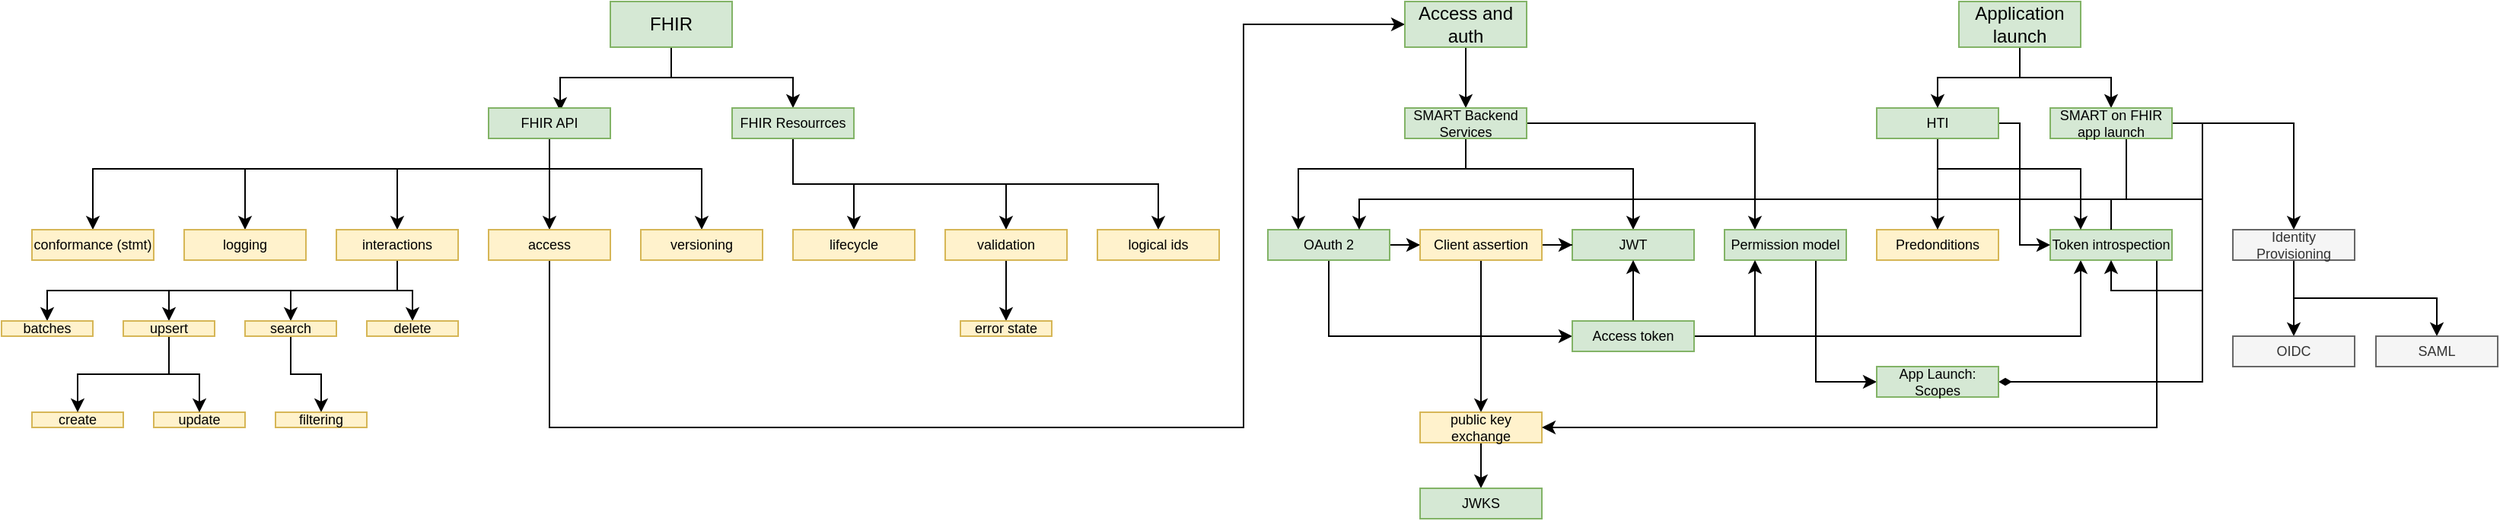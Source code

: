 <mxfile version="20.8.16" type="github">
  <diagram id="DvguWGb7dUAozggNGODF" name="Page-1">
    <mxGraphModel dx="1010" dy="680" grid="1" gridSize="10" guides="1" tooltips="1" connect="1" arrows="1" fold="1" page="1" pageScale="1" pageWidth="827" pageHeight="1169" math="0" shadow="0">
      <root>
        <mxCell id="0" />
        <mxCell id="1" parent="0" />
        <mxCell id="hcNDKkNCzdNM3mMrw2a3-21" style="edgeStyle=orthogonalEdgeStyle;rounded=0;orthogonalLoop=1;jettySize=auto;html=1;entryX=0.588;entryY=0.1;entryDx=0;entryDy=0;entryPerimeter=0;fontSize=9;" parent="1" source="hcNDKkNCzdNM3mMrw2a3-1" target="hcNDKkNCzdNM3mMrw2a3-2" edge="1">
          <mxGeometry relative="1" as="geometry" />
        </mxCell>
        <mxCell id="hcNDKkNCzdNM3mMrw2a3-22" style="edgeStyle=orthogonalEdgeStyle;rounded=0;orthogonalLoop=1;jettySize=auto;html=1;entryX=0.5;entryY=0;entryDx=0;entryDy=0;fontSize=9;" parent="1" source="hcNDKkNCzdNM3mMrw2a3-1" target="hcNDKkNCzdNM3mMrw2a3-3" edge="1">
          <mxGeometry relative="1" as="geometry" />
        </mxCell>
        <mxCell id="hcNDKkNCzdNM3mMrw2a3-1" value="FHIR" style="rounded=0;whiteSpace=wrap;html=1;fillColor=#d5e8d4;strokeColor=#82b366;" parent="1" vertex="1">
          <mxGeometry x="414" y="100" width="80" height="30" as="geometry" />
        </mxCell>
        <mxCell id="hcNDKkNCzdNM3mMrw2a3-26" style="edgeStyle=orthogonalEdgeStyle;rounded=0;orthogonalLoop=1;jettySize=auto;html=1;entryX=0.5;entryY=0;entryDx=0;entryDy=0;fontSize=9;" parent="1" source="hcNDKkNCzdNM3mMrw2a3-2" target="hcNDKkNCzdNM3mMrw2a3-16" edge="1">
          <mxGeometry relative="1" as="geometry">
            <Array as="points">
              <mxPoint x="374" y="210" />
              <mxPoint x="474" y="210" />
            </Array>
          </mxGeometry>
        </mxCell>
        <mxCell id="hcNDKkNCzdNM3mMrw2a3-27" style="edgeStyle=orthogonalEdgeStyle;rounded=0;orthogonalLoop=1;jettySize=auto;html=1;entryX=0.5;entryY=0;entryDx=0;entryDy=0;fontSize=9;" parent="1" source="hcNDKkNCzdNM3mMrw2a3-2" target="hcNDKkNCzdNM3mMrw2a3-15" edge="1">
          <mxGeometry relative="1" as="geometry" />
        </mxCell>
        <mxCell id="hcNDKkNCzdNM3mMrw2a3-28" style="edgeStyle=orthogonalEdgeStyle;rounded=0;orthogonalLoop=1;jettySize=auto;html=1;entryX=0.5;entryY=0;entryDx=0;entryDy=0;fontSize=9;" parent="1" source="hcNDKkNCzdNM3mMrw2a3-2" target="hcNDKkNCzdNM3mMrw2a3-12" edge="1">
          <mxGeometry relative="1" as="geometry">
            <Array as="points">
              <mxPoint x="374" y="210" />
              <mxPoint x="274" y="210" />
            </Array>
          </mxGeometry>
        </mxCell>
        <mxCell id="hcNDKkNCzdNM3mMrw2a3-29" style="edgeStyle=orthogonalEdgeStyle;rounded=0;orthogonalLoop=1;jettySize=auto;html=1;fontSize=9;" parent="1" source="hcNDKkNCzdNM3mMrw2a3-2" target="hcNDKkNCzdNM3mMrw2a3-10" edge="1">
          <mxGeometry relative="1" as="geometry">
            <Array as="points">
              <mxPoint x="374" y="210" />
              <mxPoint x="174" y="210" />
            </Array>
          </mxGeometry>
        </mxCell>
        <mxCell id="hcNDKkNCzdNM3mMrw2a3-30" style="edgeStyle=orthogonalEdgeStyle;rounded=0;orthogonalLoop=1;jettySize=auto;html=1;entryX=0.5;entryY=0;entryDx=0;entryDy=0;fontSize=9;" parent="1" source="hcNDKkNCzdNM3mMrw2a3-2" target="hcNDKkNCzdNM3mMrw2a3-9" edge="1">
          <mxGeometry relative="1" as="geometry">
            <Array as="points">
              <mxPoint x="374" y="210" />
              <mxPoint x="74" y="210" />
            </Array>
          </mxGeometry>
        </mxCell>
        <mxCell id="hcNDKkNCzdNM3mMrw2a3-2" value="&lt;font style=&quot;font-size: 9px;&quot;&gt;FHIR API&lt;/font&gt;" style="rounded=0;whiteSpace=wrap;html=1;fillColor=#d5e8d4;strokeColor=#82b366;fontSize=9;" parent="1" vertex="1">
          <mxGeometry x="334" y="170" width="80" height="20" as="geometry" />
        </mxCell>
        <mxCell id="hcNDKkNCzdNM3mMrw2a3-23" style="edgeStyle=orthogonalEdgeStyle;rounded=0;orthogonalLoop=1;jettySize=auto;html=1;entryX=0.5;entryY=0;entryDx=0;entryDy=0;fontSize=9;" parent="1" source="hcNDKkNCzdNM3mMrw2a3-3" target="hcNDKkNCzdNM3mMrw2a3-17" edge="1">
          <mxGeometry relative="1" as="geometry" />
        </mxCell>
        <mxCell id="hcNDKkNCzdNM3mMrw2a3-24" style="edgeStyle=orthogonalEdgeStyle;rounded=0;orthogonalLoop=1;jettySize=auto;html=1;entryX=0.5;entryY=0;entryDx=0;entryDy=0;fontSize=9;" parent="1" source="hcNDKkNCzdNM3mMrw2a3-3" target="hcNDKkNCzdNM3mMrw2a3-18" edge="1">
          <mxGeometry relative="1" as="geometry">
            <Array as="points">
              <mxPoint x="534" y="220" />
              <mxPoint x="674" y="220" />
            </Array>
          </mxGeometry>
        </mxCell>
        <mxCell id="hcNDKkNCzdNM3mMrw2a3-25" style="edgeStyle=orthogonalEdgeStyle;rounded=0;orthogonalLoop=1;jettySize=auto;html=1;fontSize=9;" parent="1" source="hcNDKkNCzdNM3mMrw2a3-3" target="hcNDKkNCzdNM3mMrw2a3-19" edge="1">
          <mxGeometry relative="1" as="geometry">
            <Array as="points">
              <mxPoint x="534" y="220" />
              <mxPoint x="774" y="220" />
            </Array>
          </mxGeometry>
        </mxCell>
        <mxCell id="hcNDKkNCzdNM3mMrw2a3-3" value="&lt;font style=&quot;font-size: 9px;&quot;&gt;FHIR Resourrces&lt;/font&gt;" style="rounded=0;whiteSpace=wrap;html=1;fillColor=#d5e8d4;strokeColor=#82b366;fontSize=9;" parent="1" vertex="1">
          <mxGeometry x="494" y="170" width="80" height="20" as="geometry" />
        </mxCell>
        <mxCell id="hcNDKkNCzdNM3mMrw2a3-9" value="&lt;span style=&quot;text-align: start;&quot;&gt;conformance (stmt)&lt;/span&gt;" style="rounded=0;whiteSpace=wrap;html=1;fontSize=9;fillColor=#fff2cc;strokeColor=#d6b656;" parent="1" vertex="1">
          <mxGeometry x="34" y="250" width="80" height="20" as="geometry" />
        </mxCell>
        <mxCell id="hcNDKkNCzdNM3mMrw2a3-10" value="&lt;div style=&quot;text-align: start;&quot;&gt;logging&lt;/div&gt;" style="rounded=0;whiteSpace=wrap;html=1;fontSize=9;fillColor=#fff2cc;strokeColor=#d6b656;" parent="1" vertex="1">
          <mxGeometry x="134" y="250" width="80" height="20" as="geometry" />
        </mxCell>
        <mxCell id="hcNDKkNCzdNM3mMrw2a3-54" style="edgeStyle=orthogonalEdgeStyle;rounded=0;orthogonalLoop=1;jettySize=auto;html=1;entryX=0.5;entryY=0;entryDx=0;entryDy=0;fontSize=9;" parent="1" source="hcNDKkNCzdNM3mMrw2a3-12" target="hcNDKkNCzdNM3mMrw2a3-40" edge="1">
          <mxGeometry relative="1" as="geometry" />
        </mxCell>
        <mxCell id="hcNDKkNCzdNM3mMrw2a3-55" style="edgeStyle=orthogonalEdgeStyle;rounded=0;orthogonalLoop=1;jettySize=auto;html=1;entryX=0.5;entryY=0;entryDx=0;entryDy=0;fontSize=9;" parent="1" source="hcNDKkNCzdNM3mMrw2a3-12" target="hcNDKkNCzdNM3mMrw2a3-38" edge="1">
          <mxGeometry relative="1" as="geometry" />
        </mxCell>
        <mxCell id="hcNDKkNCzdNM3mMrw2a3-56" style="edgeStyle=orthogonalEdgeStyle;rounded=0;orthogonalLoop=1;jettySize=auto;html=1;entryX=0.5;entryY=0;entryDx=0;entryDy=0;fontSize=9;" parent="1" source="hcNDKkNCzdNM3mMrw2a3-12" target="hcNDKkNCzdNM3mMrw2a3-42" edge="1">
          <mxGeometry relative="1" as="geometry">
            <Array as="points">
              <mxPoint x="274" y="290" />
              <mxPoint x="124" y="290" />
            </Array>
          </mxGeometry>
        </mxCell>
        <mxCell id="hcNDKkNCzdNM3mMrw2a3-57" style="edgeStyle=orthogonalEdgeStyle;rounded=0;orthogonalLoop=1;jettySize=auto;html=1;entryX=0.5;entryY=0;entryDx=0;entryDy=0;fontSize=9;" parent="1" source="hcNDKkNCzdNM3mMrw2a3-12" target="hcNDKkNCzdNM3mMrw2a3-31" edge="1">
          <mxGeometry relative="1" as="geometry">
            <Array as="points">
              <mxPoint x="274" y="290" />
              <mxPoint x="44" y="290" />
            </Array>
          </mxGeometry>
        </mxCell>
        <mxCell id="hcNDKkNCzdNM3mMrw2a3-12" value="&lt;div style=&quot;text-align: start;&quot;&gt;interactions&lt;/div&gt;" style="rounded=0;whiteSpace=wrap;html=1;fontSize=9;fillColor=#fff2cc;strokeColor=#d6b656;" parent="1" vertex="1">
          <mxGeometry x="234" y="250" width="80" height="20" as="geometry" />
        </mxCell>
        <mxCell id="hcNDKkNCzdNM3mMrw2a3-88" style="edgeStyle=orthogonalEdgeStyle;rounded=0;orthogonalLoop=1;jettySize=auto;html=1;entryX=0;entryY=0.5;entryDx=0;entryDy=0;fontSize=9;exitX=0.5;exitY=1;exitDx=0;exitDy=0;" parent="1" target="hcNDKkNCzdNM3mMrw2a3-58" edge="1" source="hcNDKkNCzdNM3mMrw2a3-15">
          <mxGeometry relative="1" as="geometry">
            <Array as="points">
              <mxPoint x="374" y="380" />
              <mxPoint x="830" y="380" />
              <mxPoint x="830" y="115" />
            </Array>
            <mxPoint x="290" y="290" as="sourcePoint" />
          </mxGeometry>
        </mxCell>
        <mxCell id="hcNDKkNCzdNM3mMrw2a3-15" value="&lt;div style=&quot;text-align: start;&quot;&gt;access&lt;/div&gt;" style="rounded=0;whiteSpace=wrap;html=1;fontSize=9;fillColor=#fff2cc;strokeColor=#d6b656;" parent="1" vertex="1">
          <mxGeometry x="334" y="250" width="80" height="20" as="geometry" />
        </mxCell>
        <mxCell id="hcNDKkNCzdNM3mMrw2a3-16" value="&lt;div style=&quot;text-align: start;&quot;&gt;versioning&lt;/div&gt;" style="rounded=0;whiteSpace=wrap;html=1;fontSize=9;fillColor=#fff2cc;strokeColor=#d6b656;" parent="1" vertex="1">
          <mxGeometry x="434" y="250" width="80" height="20" as="geometry" />
        </mxCell>
        <mxCell id="hcNDKkNCzdNM3mMrw2a3-17" value="&lt;div style=&quot;text-align: start;&quot;&gt;lifecycle&lt;/div&gt;" style="rounded=0;whiteSpace=wrap;html=1;fontSize=9;fillColor=#fff2cc;strokeColor=#d6b656;" parent="1" vertex="1">
          <mxGeometry x="534" y="250" width="80" height="20" as="geometry" />
        </mxCell>
        <mxCell id="hcNDKkNCzdNM3mMrw2a3-53" style="edgeStyle=orthogonalEdgeStyle;rounded=0;orthogonalLoop=1;jettySize=auto;html=1;entryX=0.5;entryY=0;entryDx=0;entryDy=0;fontSize=9;" parent="1" source="hcNDKkNCzdNM3mMrw2a3-18" target="hcNDKkNCzdNM3mMrw2a3-52" edge="1">
          <mxGeometry relative="1" as="geometry" />
        </mxCell>
        <mxCell id="hcNDKkNCzdNM3mMrw2a3-18" value="&lt;div style=&quot;text-align: start;&quot;&gt;validation&lt;/div&gt;" style="rounded=0;whiteSpace=wrap;html=1;fontSize=9;fillColor=#fff2cc;strokeColor=#d6b656;" parent="1" vertex="1">
          <mxGeometry x="634" y="250" width="80" height="20" as="geometry" />
        </mxCell>
        <mxCell id="hcNDKkNCzdNM3mMrw2a3-19" value="&lt;div style=&quot;text-align: start;&quot;&gt;logical ids&lt;/div&gt;" style="rounded=0;whiteSpace=wrap;html=1;fontSize=9;fillColor=#fff2cc;strokeColor=#d6b656;" parent="1" vertex="1">
          <mxGeometry x="734" y="250" width="80" height="20" as="geometry" />
        </mxCell>
        <mxCell id="hcNDKkNCzdNM3mMrw2a3-31" value="&lt;span style=&quot;text-align: start;&quot;&gt;batches&lt;/span&gt;" style="rounded=0;whiteSpace=wrap;html=1;fontSize=9;fillColor=#fff2cc;strokeColor=#d6b656;" parent="1" vertex="1">
          <mxGeometry x="14" y="310" width="60" height="10" as="geometry" />
        </mxCell>
        <mxCell id="hcNDKkNCzdNM3mMrw2a3-37" value="&lt;div style=&quot;text-align: start;&quot;&gt;create&lt;/div&gt;" style="rounded=0;whiteSpace=wrap;html=1;fontSize=9;fillColor=#fff2cc;strokeColor=#d6b656;" parent="1" vertex="1">
          <mxGeometry x="34" y="370" width="60" height="10" as="geometry" />
        </mxCell>
        <mxCell id="hcNDKkNCzdNM3mMrw2a3-48" style="edgeStyle=orthogonalEdgeStyle;rounded=0;orthogonalLoop=1;jettySize=auto;html=1;entryX=0.5;entryY=0;entryDx=0;entryDy=0;fontSize=9;" parent="1" source="hcNDKkNCzdNM3mMrw2a3-38" target="hcNDKkNCzdNM3mMrw2a3-45" edge="1">
          <mxGeometry relative="1" as="geometry" />
        </mxCell>
        <mxCell id="hcNDKkNCzdNM3mMrw2a3-38" value="&lt;div style=&quot;text-align: start;&quot;&gt;search&lt;/div&gt;" style="rounded=0;whiteSpace=wrap;html=1;fontSize=9;fillColor=#fff2cc;strokeColor=#d6b656;" parent="1" vertex="1">
          <mxGeometry x="174" y="310" width="60" height="10" as="geometry" />
        </mxCell>
        <mxCell id="hcNDKkNCzdNM3mMrw2a3-39" value="&lt;div style=&quot;text-align: start;&quot;&gt;update&lt;/div&gt;" style="rounded=0;whiteSpace=wrap;html=1;fontSize=9;fillColor=#fff2cc;strokeColor=#d6b656;" parent="1" vertex="1">
          <mxGeometry x="114" y="370" width="60" height="10" as="geometry" />
        </mxCell>
        <mxCell id="hcNDKkNCzdNM3mMrw2a3-40" value="&lt;div style=&quot;text-align: start;&quot;&gt;delete&lt;/div&gt;" style="rounded=0;whiteSpace=wrap;html=1;fontSize=9;fillColor=#fff2cc;strokeColor=#d6b656;" parent="1" vertex="1">
          <mxGeometry x="254" y="310" width="60" height="10" as="geometry" />
        </mxCell>
        <mxCell id="hcNDKkNCzdNM3mMrw2a3-49" style="edgeStyle=orthogonalEdgeStyle;rounded=0;orthogonalLoop=1;jettySize=auto;html=1;entryX=0.5;entryY=0;entryDx=0;entryDy=0;fontSize=9;" parent="1" source="hcNDKkNCzdNM3mMrw2a3-42" target="hcNDKkNCzdNM3mMrw2a3-39" edge="1">
          <mxGeometry relative="1" as="geometry" />
        </mxCell>
        <mxCell id="hcNDKkNCzdNM3mMrw2a3-50" style="edgeStyle=orthogonalEdgeStyle;rounded=0;orthogonalLoop=1;jettySize=auto;html=1;entryX=0.5;entryY=0;entryDx=0;entryDy=0;fontSize=9;" parent="1" source="hcNDKkNCzdNM3mMrw2a3-42" target="hcNDKkNCzdNM3mMrw2a3-37" edge="1">
          <mxGeometry relative="1" as="geometry" />
        </mxCell>
        <mxCell id="hcNDKkNCzdNM3mMrw2a3-42" value="&lt;div style=&quot;text-align: start;&quot;&gt;upsert&lt;/div&gt;" style="rounded=0;whiteSpace=wrap;html=1;fontSize=9;fillColor=#fff2cc;strokeColor=#d6b656;" parent="1" vertex="1">
          <mxGeometry x="94" y="310" width="60" height="10" as="geometry" />
        </mxCell>
        <mxCell id="hcNDKkNCzdNM3mMrw2a3-45" value="&lt;div style=&quot;text-align: start;&quot;&gt;filtering&lt;/div&gt;" style="rounded=0;whiteSpace=wrap;html=1;fontSize=9;fillColor=#fff2cc;strokeColor=#d6b656;" parent="1" vertex="1">
          <mxGeometry x="194" y="370" width="60" height="10" as="geometry" />
        </mxCell>
        <mxCell id="hcNDKkNCzdNM3mMrw2a3-52" value="&lt;div style=&quot;text-align: start;&quot;&gt;error state&lt;/div&gt;" style="rounded=0;whiteSpace=wrap;html=1;fontSize=9;fillColor=#fff2cc;strokeColor=#d6b656;" parent="1" vertex="1">
          <mxGeometry x="644" y="310" width="60" height="10" as="geometry" />
        </mxCell>
        <mxCell id="hcNDKkNCzdNM3mMrw2a3-75" style="edgeStyle=orthogonalEdgeStyle;rounded=0;orthogonalLoop=1;jettySize=auto;html=1;fontSize=9;" parent="1" source="hcNDKkNCzdNM3mMrw2a3-58" target="hcNDKkNCzdNM3mMrw2a3-59" edge="1">
          <mxGeometry relative="1" as="geometry" />
        </mxCell>
        <mxCell id="hcNDKkNCzdNM3mMrw2a3-58" value="Access and auth" style="rounded=0;whiteSpace=wrap;html=1;fillColor=#d5e8d4;strokeColor=#82b366;" parent="1" vertex="1">
          <mxGeometry x="936" y="100" width="80" height="30" as="geometry" />
        </mxCell>
        <mxCell id="hcNDKkNCzdNM3mMrw2a3-66" style="edgeStyle=orthogonalEdgeStyle;rounded=0;orthogonalLoop=1;jettySize=auto;html=1;entryX=0.25;entryY=0;entryDx=0;entryDy=0;fontSize=9;" parent="1" source="hcNDKkNCzdNM3mMrw2a3-59" target="hcNDKkNCzdNM3mMrw2a3-60" edge="1">
          <mxGeometry relative="1" as="geometry">
            <Array as="points">
              <mxPoint x="976" y="210" />
              <mxPoint x="866" y="210" />
            </Array>
          </mxGeometry>
        </mxCell>
        <mxCell id="hcNDKkNCzdNM3mMrw2a3-67" style="edgeStyle=orthogonalEdgeStyle;rounded=0;orthogonalLoop=1;jettySize=auto;html=1;entryX=0.5;entryY=0;entryDx=0;entryDy=0;fontSize=9;" parent="1" source="hcNDKkNCzdNM3mMrw2a3-59" target="hcNDKkNCzdNM3mMrw2a3-61" edge="1">
          <mxGeometry relative="1" as="geometry">
            <Array as="points">
              <mxPoint x="976" y="210" />
              <mxPoint x="1086" y="210" />
            </Array>
          </mxGeometry>
        </mxCell>
        <mxCell id="hcNDKkNCzdNM3mMrw2a3-84" style="edgeStyle=orthogonalEdgeStyle;rounded=0;orthogonalLoop=1;jettySize=auto;html=1;entryX=0.25;entryY=0;entryDx=0;entryDy=0;fontSize=9;" parent="1" source="hcNDKkNCzdNM3mMrw2a3-59" target="hcNDKkNCzdNM3mMrw2a3-64" edge="1">
          <mxGeometry relative="1" as="geometry" />
        </mxCell>
        <mxCell id="hcNDKkNCzdNM3mMrw2a3-59" value="&lt;font style=&quot;font-size: 9px;&quot;&gt;SMART Backend Services&lt;/font&gt;" style="rounded=0;whiteSpace=wrap;html=1;fillColor=#d5e8d4;strokeColor=#82b366;fontSize=9;" parent="1" vertex="1">
          <mxGeometry x="936" y="170" width="80" height="20" as="geometry" />
        </mxCell>
        <mxCell id="hcNDKkNCzdNM3mMrw2a3-68" style="edgeStyle=orthogonalEdgeStyle;rounded=0;orthogonalLoop=1;jettySize=auto;html=1;entryX=0;entryY=0.5;entryDx=0;entryDy=0;fontSize=9;" parent="1" source="hcNDKkNCzdNM3mMrw2a3-60" target="hcNDKkNCzdNM3mMrw2a3-62" edge="1">
          <mxGeometry relative="1" as="geometry" />
        </mxCell>
        <mxCell id="hcNDKkNCzdNM3mMrw2a3-72" style="edgeStyle=orthogonalEdgeStyle;rounded=0;orthogonalLoop=1;jettySize=auto;html=1;entryX=0;entryY=0.5;entryDx=0;entryDy=0;fontSize=9;" parent="1" source="hcNDKkNCzdNM3mMrw2a3-60" target="hcNDKkNCzdNM3mMrw2a3-65" edge="1">
          <mxGeometry relative="1" as="geometry">
            <Array as="points">
              <mxPoint x="886" y="320" />
            </Array>
          </mxGeometry>
        </mxCell>
        <mxCell id="hcNDKkNCzdNM3mMrw2a3-60" value="&lt;font style=&quot;font-size: 9px;&quot;&gt;OAuth 2&lt;/font&gt;" style="rounded=0;whiteSpace=wrap;html=1;fillColor=#d5e8d4;strokeColor=#82b366;fontSize=9;" parent="1" vertex="1">
          <mxGeometry x="846" y="250" width="80" height="20" as="geometry" />
        </mxCell>
        <mxCell id="hcNDKkNCzdNM3mMrw2a3-61" value="&lt;font style=&quot;font-size: 9px;&quot;&gt;JWT&lt;/font&gt;" style="rounded=0;whiteSpace=wrap;html=1;fillColor=#d5e8d4;strokeColor=#82b366;fontSize=9;" parent="1" vertex="1">
          <mxGeometry x="1046" y="250" width="80" height="20" as="geometry" />
        </mxCell>
        <mxCell id="hcNDKkNCzdNM3mMrw2a3-69" style="edgeStyle=orthogonalEdgeStyle;rounded=0;orthogonalLoop=1;jettySize=auto;html=1;entryX=0;entryY=0.5;entryDx=0;entryDy=0;fontSize=9;" parent="1" source="hcNDKkNCzdNM3mMrw2a3-62" target="hcNDKkNCzdNM3mMrw2a3-61" edge="1">
          <mxGeometry relative="1" as="geometry" />
        </mxCell>
        <mxCell id="hcNDKkNCzdNM3mMrw2a3-86" style="edgeStyle=orthogonalEdgeStyle;rounded=0;orthogonalLoop=1;jettySize=auto;html=1;fontSize=9;" parent="1" source="hcNDKkNCzdNM3mMrw2a3-62" target="hcNDKkNCzdNM3mMrw2a3-73" edge="1">
          <mxGeometry relative="1" as="geometry" />
        </mxCell>
        <mxCell id="hcNDKkNCzdNM3mMrw2a3-62" value="&lt;font style=&quot;font-size: 9px;&quot;&gt;Client assertion&lt;/font&gt;" style="rounded=0;whiteSpace=wrap;html=1;fillColor=#fff2cc;strokeColor=#d6b656;fontSize=9;" parent="1" vertex="1">
          <mxGeometry x="946" y="250" width="80" height="20" as="geometry" />
        </mxCell>
        <mxCell id="Y3wWCtwiKUfuRRq2_vg3-2" style="edgeStyle=orthogonalEdgeStyle;rounded=0;orthogonalLoop=1;jettySize=auto;html=1;exitX=0.75;exitY=1;exitDx=0;exitDy=0;entryX=0;entryY=0.5;entryDx=0;entryDy=0;" parent="1" source="hcNDKkNCzdNM3mMrw2a3-64" target="Y3wWCtwiKUfuRRq2_vg3-1" edge="1">
          <mxGeometry relative="1" as="geometry" />
        </mxCell>
        <mxCell id="hcNDKkNCzdNM3mMrw2a3-64" value="&lt;font style=&quot;font-size: 9px;&quot;&gt;Permission model&lt;/font&gt;" style="rounded=0;whiteSpace=wrap;html=1;fillColor=#d5e8d4;strokeColor=#82b366;fontSize=9;" parent="1" vertex="1">
          <mxGeometry x="1146" y="250" width="80" height="20" as="geometry" />
        </mxCell>
        <mxCell id="hcNDKkNCzdNM3mMrw2a3-70" style="edgeStyle=orthogonalEdgeStyle;rounded=0;orthogonalLoop=1;jettySize=auto;html=1;entryX=0.25;entryY=1;entryDx=0;entryDy=0;fontSize=9;" parent="1" source="hcNDKkNCzdNM3mMrw2a3-65" target="hcNDKkNCzdNM3mMrw2a3-64" edge="1">
          <mxGeometry relative="1" as="geometry" />
        </mxCell>
        <mxCell id="hcNDKkNCzdNM3mMrw2a3-71" style="edgeStyle=orthogonalEdgeStyle;rounded=0;orthogonalLoop=1;jettySize=auto;html=1;entryX=0.5;entryY=1;entryDx=0;entryDy=0;fontSize=9;" parent="1" source="hcNDKkNCzdNM3mMrw2a3-65" target="hcNDKkNCzdNM3mMrw2a3-61" edge="1">
          <mxGeometry relative="1" as="geometry" />
        </mxCell>
        <mxCell id="7ANV2Lez161BjuWvjKlu-2" style="edgeStyle=orthogonalEdgeStyle;rounded=0;orthogonalLoop=1;jettySize=auto;html=1;entryX=0.25;entryY=1;entryDx=0;entryDy=0;" parent="1" source="hcNDKkNCzdNM3mMrw2a3-65" target="hcNDKkNCzdNM3mMrw2a3-77" edge="1">
          <mxGeometry relative="1" as="geometry" />
        </mxCell>
        <mxCell id="hcNDKkNCzdNM3mMrw2a3-65" value="&lt;div style=&quot;text-align: start;&quot;&gt;Access token&lt;/div&gt;" style="rounded=0;whiteSpace=wrap;html=1;fontSize=9;fillColor=#d5e8d4;strokeColor=#82b366;" parent="1" vertex="1">
          <mxGeometry x="1046" y="310" width="80" height="20" as="geometry" />
        </mxCell>
        <mxCell id="hcNDKkNCzdNM3mMrw2a3-87" style="edgeStyle=orthogonalEdgeStyle;rounded=0;orthogonalLoop=1;jettySize=auto;html=1;entryX=0.5;entryY=0;entryDx=0;entryDy=0;fontSize=9;" parent="1" source="hcNDKkNCzdNM3mMrw2a3-73" target="hcNDKkNCzdNM3mMrw2a3-74" edge="1">
          <mxGeometry relative="1" as="geometry" />
        </mxCell>
        <mxCell id="hcNDKkNCzdNM3mMrw2a3-73" value="&lt;div style=&quot;&quot;&gt;public key exchange&lt;/div&gt;" style="rounded=0;whiteSpace=wrap;html=1;fontSize=9;fillColor=#fff2cc;strokeColor=#d6b656;align=center;" parent="1" vertex="1">
          <mxGeometry x="946" y="370" width="80" height="20" as="geometry" />
        </mxCell>
        <mxCell id="hcNDKkNCzdNM3mMrw2a3-74" value="&lt;font style=&quot;font-size: 9px;&quot;&gt;JWKS&lt;/font&gt;" style="rounded=0;whiteSpace=wrap;html=1;fillColor=#d5e8d4;strokeColor=#82b366;fontSize=9;" parent="1" vertex="1">
          <mxGeometry x="946" y="420" width="80" height="20" as="geometry" />
        </mxCell>
        <mxCell id="hcNDKkNCzdNM3mMrw2a3-76" value="&lt;font style=&quot;font-size: 9px;&quot;&gt;Predonditions&lt;/font&gt;" style="rounded=0;whiteSpace=wrap;html=1;fillColor=#fff2cc;strokeColor=#d6b656;fontSize=9;" parent="1" vertex="1">
          <mxGeometry x="1246" y="250" width="80" height="20" as="geometry" />
        </mxCell>
        <mxCell id="hcNDKkNCzdNM3mMrw2a3-85" style="edgeStyle=orthogonalEdgeStyle;rounded=0;orthogonalLoop=1;jettySize=auto;html=1;entryX=1;entryY=0.5;entryDx=0;entryDy=0;fontSize=9;" parent="1" source="hcNDKkNCzdNM3mMrw2a3-77" target="hcNDKkNCzdNM3mMrw2a3-73" edge="1">
          <mxGeometry relative="1" as="geometry">
            <Array as="points">
              <mxPoint x="1430" y="380" />
            </Array>
          </mxGeometry>
        </mxCell>
        <mxCell id="hcNDKkNCzdNM3mMrw2a3-77" value="&lt;font style=&quot;font-size: 9px;&quot;&gt;Token introspection&lt;br&gt;&lt;/font&gt;" style="rounded=0;whiteSpace=wrap;html=1;fillColor=#d5e8d4;strokeColor=#82b366;fontSize=9;" parent="1" vertex="1">
          <mxGeometry x="1360" y="250" width="80" height="20" as="geometry" />
        </mxCell>
        <mxCell id="hcNDKkNCzdNM3mMrw2a3-79" style="edgeStyle=orthogonalEdgeStyle;rounded=0;orthogonalLoop=1;jettySize=auto;html=1;fontSize=9;" parent="1" source="hcNDKkNCzdNM3mMrw2a3-78" target="hcNDKkNCzdNM3mMrw2a3-76" edge="1">
          <mxGeometry relative="1" as="geometry">
            <Array as="points">
              <mxPoint x="1286" y="200" />
              <mxPoint x="1286" y="200" />
            </Array>
          </mxGeometry>
        </mxCell>
        <mxCell id="hcNDKkNCzdNM3mMrw2a3-80" style="edgeStyle=orthogonalEdgeStyle;rounded=0;orthogonalLoop=1;jettySize=auto;html=1;entryX=0.25;entryY=0;entryDx=0;entryDy=0;fontSize=9;" parent="1" source="hcNDKkNCzdNM3mMrw2a3-78" target="hcNDKkNCzdNM3mMrw2a3-77" edge="1">
          <mxGeometry relative="1" as="geometry">
            <Array as="points">
              <mxPoint x="1286" y="210" />
              <mxPoint x="1380" y="210" />
            </Array>
          </mxGeometry>
        </mxCell>
        <mxCell id="7ANV2Lez161BjuWvjKlu-1" style="edgeStyle=orthogonalEdgeStyle;rounded=0;orthogonalLoop=1;jettySize=auto;html=1;entryX=0;entryY=0.5;entryDx=0;entryDy=0;" parent="1" source="hcNDKkNCzdNM3mMrw2a3-78" target="hcNDKkNCzdNM3mMrw2a3-77" edge="1">
          <mxGeometry relative="1" as="geometry">
            <Array as="points">
              <mxPoint x="1340" y="180" />
              <mxPoint x="1340" y="260" />
            </Array>
          </mxGeometry>
        </mxCell>
        <mxCell id="hcNDKkNCzdNM3mMrw2a3-78" value="&lt;font style=&quot;font-size: 9px;&quot;&gt;HTI&lt;/font&gt;" style="rounded=0;whiteSpace=wrap;html=1;fillColor=#d5e8d4;strokeColor=#82b366;fontSize=9;" parent="1" vertex="1">
          <mxGeometry x="1246" y="170" width="80" height="20" as="geometry" />
        </mxCell>
        <mxCell id="hcNDKkNCzdNM3mMrw2a3-82" style="edgeStyle=orthogonalEdgeStyle;rounded=0;orthogonalLoop=1;jettySize=auto;html=1;fontSize=9;" parent="1" source="hcNDKkNCzdNM3mMrw2a3-81" target="hcNDKkNCzdNM3mMrw2a3-78" edge="1">
          <mxGeometry relative="1" as="geometry" />
        </mxCell>
        <mxCell id="USAALzwTg2XKP5QvFdCl-2" style="edgeStyle=orthogonalEdgeStyle;rounded=0;orthogonalLoop=1;jettySize=auto;html=1;" parent="1" source="hcNDKkNCzdNM3mMrw2a3-81" target="USAALzwTg2XKP5QvFdCl-1" edge="1">
          <mxGeometry relative="1" as="geometry" />
        </mxCell>
        <mxCell id="hcNDKkNCzdNM3mMrw2a3-81" value="Application launc&lt;span style=&quot;white-space: pre;&quot;&gt;h&lt;/span&gt;" style="rounded=0;whiteSpace=wrap;html=1;fillColor=#d5e8d4;strokeColor=#82b366;" parent="1" vertex="1">
          <mxGeometry x="1300" y="100" width="80" height="30" as="geometry" />
        </mxCell>
        <mxCell id="USAALzwTg2XKP5QvFdCl-4" style="edgeStyle=orthogonalEdgeStyle;rounded=0;orthogonalLoop=1;jettySize=auto;html=1;entryX=0.75;entryY=0;entryDx=0;entryDy=0;" parent="1" source="USAALzwTg2XKP5QvFdCl-1" target="hcNDKkNCzdNM3mMrw2a3-60" edge="1">
          <mxGeometry relative="1" as="geometry">
            <Array as="points">
              <mxPoint x="1410" y="230" />
              <mxPoint x="906" y="230" />
            </Array>
          </mxGeometry>
        </mxCell>
        <mxCell id="Y3wWCtwiKUfuRRq2_vg3-3" style="edgeStyle=orthogonalEdgeStyle;rounded=0;orthogonalLoop=1;jettySize=auto;html=1;entryX=1;entryY=0.5;entryDx=0;entryDy=0;endArrow=diamondThin;endFill=1;" parent="1" source="USAALzwTg2XKP5QvFdCl-1" target="Y3wWCtwiKUfuRRq2_vg3-1" edge="1">
          <mxGeometry relative="1" as="geometry">
            <Array as="points">
              <mxPoint x="1460" y="180" />
              <mxPoint x="1460" y="350" />
            </Array>
          </mxGeometry>
        </mxCell>
        <mxCell id="Y3wWCtwiKUfuRRq2_vg3-5" style="edgeStyle=orthogonalEdgeStyle;rounded=0;orthogonalLoop=1;jettySize=auto;html=1;exitX=1;exitY=0.5;exitDx=0;exitDy=0;endArrow=classic;endFill=1;" parent="1" source="USAALzwTg2XKP5QvFdCl-1" target="Y3wWCtwiKUfuRRq2_vg3-4" edge="1">
          <mxGeometry relative="1" as="geometry">
            <Array as="points">
              <mxPoint x="1520" y="180" />
            </Array>
          </mxGeometry>
        </mxCell>
        <mxCell id="USAALzwTg2XKP5QvFdCl-1" value="&lt;font style=&quot;font-size: 9px;&quot;&gt;SMART on FHIR app launch&lt;/font&gt;" style="rounded=0;whiteSpace=wrap;html=1;fillColor=#d5e8d4;strokeColor=#82b366;fontSize=9;" parent="1" vertex="1">
          <mxGeometry x="1360" y="170" width="80" height="20" as="geometry" />
        </mxCell>
        <mxCell id="Y3wWCtwiKUfuRRq2_vg3-1" value="&lt;div style=&quot;&quot;&gt;App Launch: Scopes&lt;/div&gt;" style="rounded=0;whiteSpace=wrap;html=1;fontSize=9;fillColor=#d5e8d4;strokeColor=#82b366;align=center;" parent="1" vertex="1">
          <mxGeometry x="1246" y="340" width="80" height="20" as="geometry" />
        </mxCell>
        <mxCell id="Y3wWCtwiKUfuRRq2_vg3-13" style="edgeStyle=orthogonalEdgeStyle;rounded=0;orthogonalLoop=1;jettySize=auto;html=1;exitX=0.5;exitY=1;exitDx=0;exitDy=0;entryX=0.5;entryY=0;entryDx=0;entryDy=0;endArrow=classic;endFill=1;" parent="1" source="Y3wWCtwiKUfuRRq2_vg3-4" target="Y3wWCtwiKUfuRRq2_vg3-6" edge="1">
          <mxGeometry relative="1" as="geometry" />
        </mxCell>
        <mxCell id="Y3wWCtwiKUfuRRq2_vg3-14" style="edgeStyle=orthogonalEdgeStyle;rounded=0;orthogonalLoop=1;jettySize=auto;html=1;exitX=0.5;exitY=1;exitDx=0;exitDy=0;entryX=0.5;entryY=0;entryDx=0;entryDy=0;endArrow=classic;endFill=1;" parent="1" source="Y3wWCtwiKUfuRRq2_vg3-4" target="Y3wWCtwiKUfuRRq2_vg3-8" edge="1">
          <mxGeometry relative="1" as="geometry" />
        </mxCell>
        <mxCell id="Y3wWCtwiKUfuRRq2_vg3-4" value="&lt;font style=&quot;font-size: 9px;&quot;&gt;Identity Provisioning&lt;br&gt;&lt;/font&gt;" style="rounded=0;whiteSpace=wrap;html=1;fillColor=#f5f5f5;strokeColor=#666666;fontSize=9;fontColor=#333333;" parent="1" vertex="1">
          <mxGeometry x="1480" y="250" width="80" height="20" as="geometry" />
        </mxCell>
        <mxCell id="Y3wWCtwiKUfuRRq2_vg3-6" value="&lt;div style=&quot;&quot;&gt;OIDC&lt;/div&gt;" style="rounded=0;whiteSpace=wrap;html=1;fontSize=9;fillColor=#f5f5f5;strokeColor=#666666;align=center;fontColor=#333333;" parent="1" vertex="1">
          <mxGeometry x="1480" y="320" width="80" height="20" as="geometry" />
        </mxCell>
        <mxCell id="Y3wWCtwiKUfuRRq2_vg3-8" value="&lt;div style=&quot;&quot;&gt;SAML&lt;/div&gt;" style="rounded=0;whiteSpace=wrap;html=1;fontSize=9;fillColor=#f5f5f5;strokeColor=#666666;align=center;fontColor=#333333;" parent="1" vertex="1">
          <mxGeometry x="1574" y="320" width="80" height="20" as="geometry" />
        </mxCell>
        <mxCell id="Y3wWCtwiKUfuRRq2_vg3-9" style="edgeStyle=orthogonalEdgeStyle;rounded=0;orthogonalLoop=1;jettySize=auto;html=1;exitX=0.5;exitY=0;exitDx=0;exitDy=0;endArrow=classic;endFill=1;" parent="1" source="hcNDKkNCzdNM3mMrw2a3-77" target="hcNDKkNCzdNM3mMrw2a3-77" edge="1">
          <mxGeometry relative="1" as="geometry" />
        </mxCell>
      </root>
    </mxGraphModel>
  </diagram>
</mxfile>
